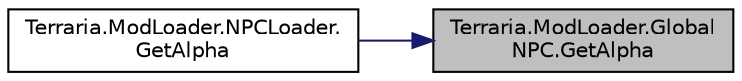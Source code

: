 digraph "Terraria.ModLoader.GlobalNPC.GetAlpha"
{
 // LATEX_PDF_SIZE
  edge [fontname="Helvetica",fontsize="10",labelfontname="Helvetica",labelfontsize="10"];
  node [fontname="Helvetica",fontsize="10",shape=record];
  rankdir="RL";
  Node1 [label="Terraria.ModLoader.Global\lNPC.GetAlpha",height=0.2,width=0.4,color="black", fillcolor="grey75", style="filled", fontcolor="black",tooltip="Allows you to determine the color and transparency in which an NPC is drawn. Return null to use the d..."];
  Node1 -> Node2 [dir="back",color="midnightblue",fontsize="10",style="solid",fontname="Helvetica"];
  Node2 [label="Terraria.ModLoader.NPCLoader.\lGetAlpha",height=0.2,width=0.4,color="black", fillcolor="white", style="filled",URL="$class_terraria_1_1_mod_loader_1_1_n_p_c_loader.html#ae71abcf1616c5ac023875e1ed2000125",tooltip=" "];
}
